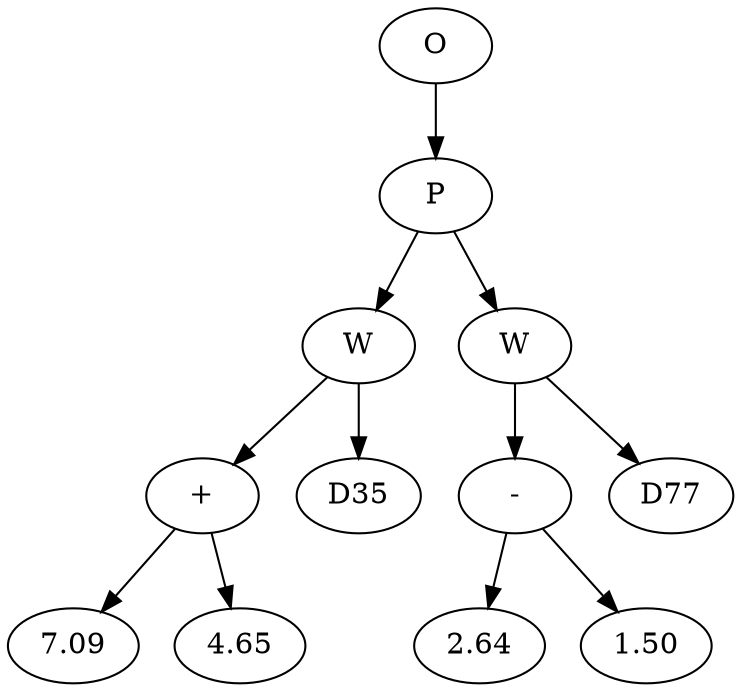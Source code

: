 // Tree
digraph {
	3065553 [label=O]
	3065554 [label=P]
	3065553 -> 3065554
	3065555 [label=W]
	3065554 -> 3065555
	3065556 [label="+"]
	3065555 -> 3065556
	3065557 [label=7.09]
	3065556 -> 3065557
	3065558 [label=4.65]
	3065556 -> 3065558
	3065559 [label=D35]
	3065555 -> 3065559
	3065560 [label=W]
	3065554 -> 3065560
	3065561 [label="-"]
	3065560 -> 3065561
	3065562 [label=2.64]
	3065561 -> 3065562
	3065563 [label=1.50]
	3065561 -> 3065563
	3065564 [label=D77]
	3065560 -> 3065564
}
